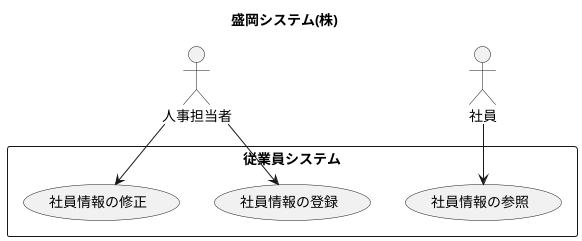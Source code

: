 @startuml ユースケース図
title 盛岡システム(株)
actor 人事担当者
actor 社員
rectangle 従業員システム {
    usecase 社員情報の登録
    usecase 社員情報の参照
    usecase 社員情報の修正
}
人事担当者 --> 社員情報の登録
人事担当者 --> 社員情報の修正
社員 --> 社員情報の参照